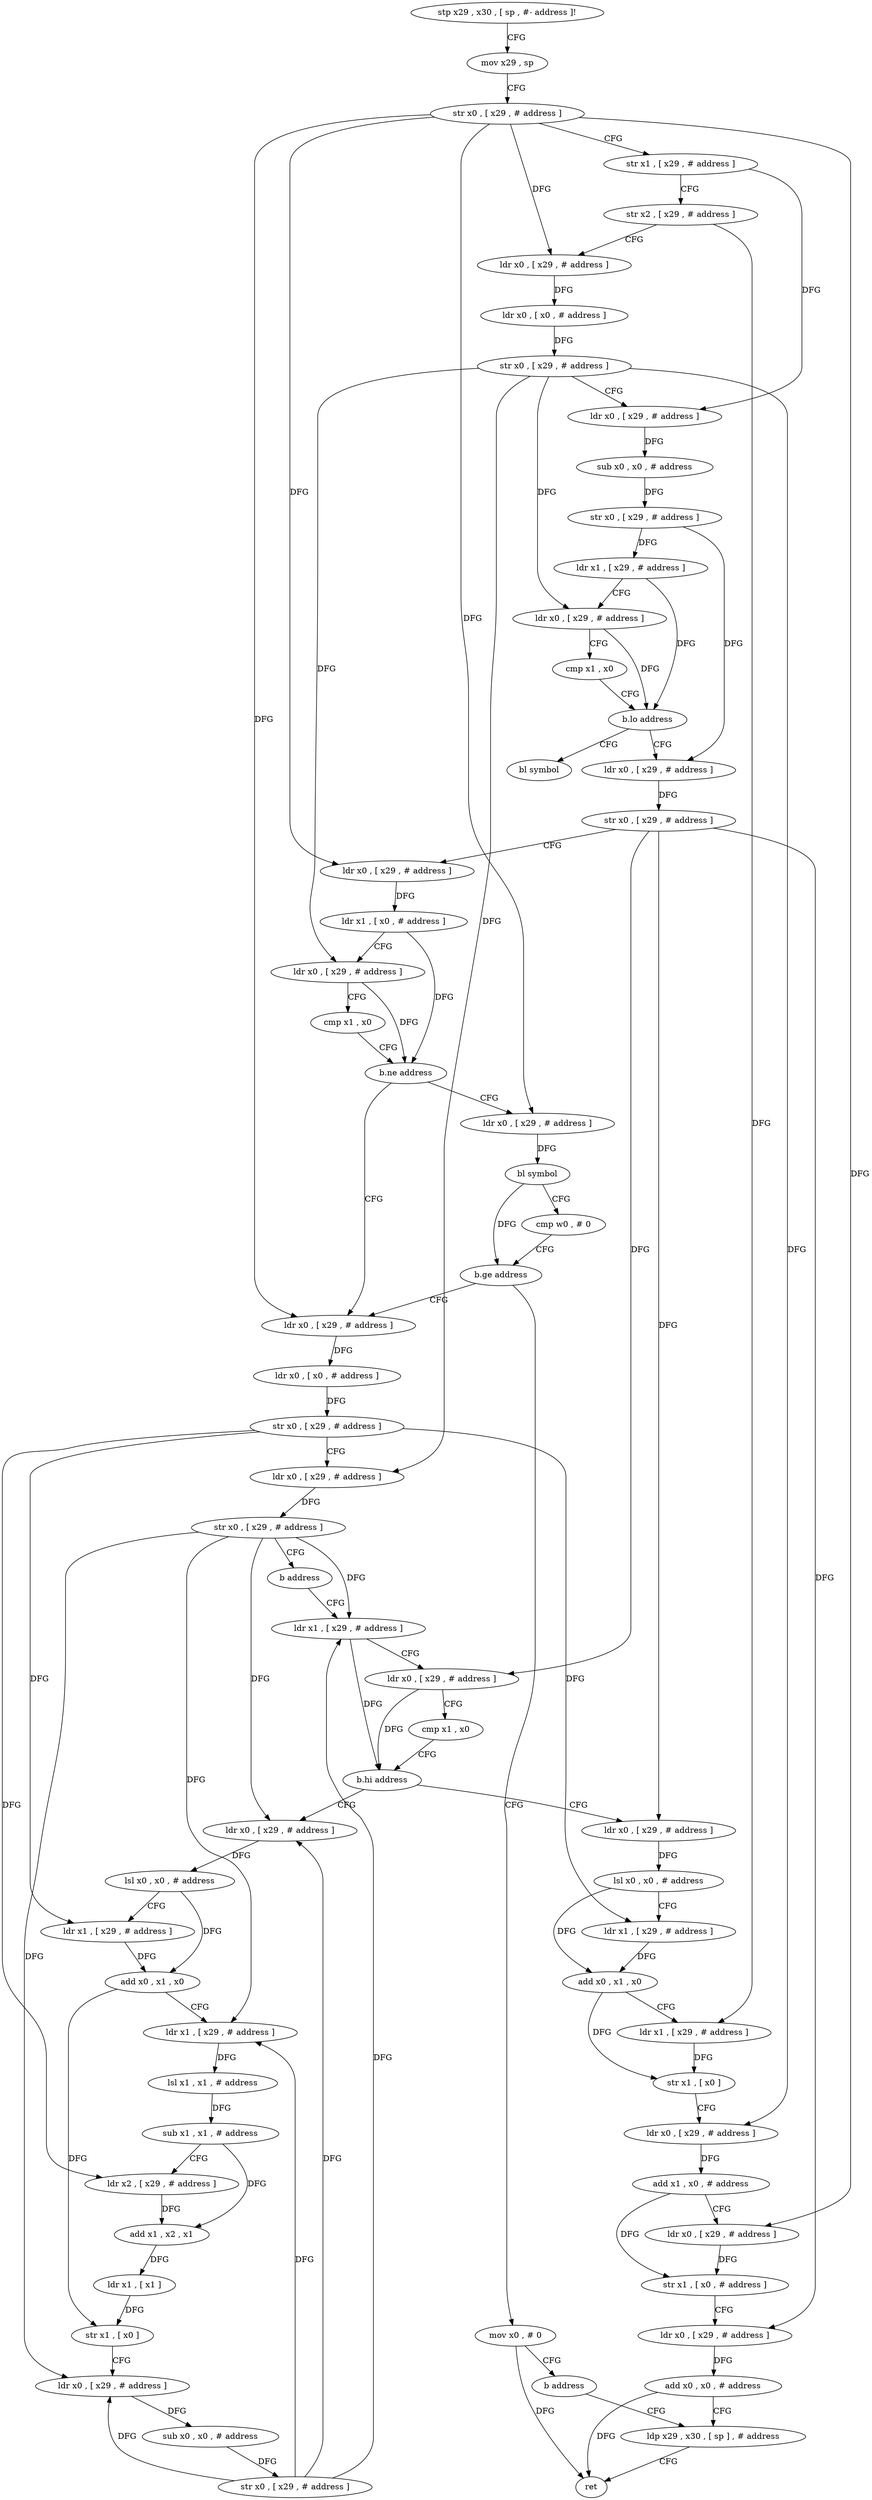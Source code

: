 digraph "func" {
"190100" [label = "stp x29 , x30 , [ sp , #- address ]!" ]
"190104" [label = "mov x29 , sp" ]
"190108" [label = "str x0 , [ x29 , # address ]" ]
"190112" [label = "str x1 , [ x29 , # address ]" ]
"190116" [label = "str x2 , [ x29 , # address ]" ]
"190120" [label = "ldr x0 , [ x29 , # address ]" ]
"190124" [label = "ldr x0 , [ x0 , # address ]" ]
"190128" [label = "str x0 , [ x29 , # address ]" ]
"190132" [label = "ldr x0 , [ x29 , # address ]" ]
"190136" [label = "sub x0 , x0 , # address" ]
"190140" [label = "str x0 , [ x29 , # address ]" ]
"190144" [label = "ldr x1 , [ x29 , # address ]" ]
"190148" [label = "ldr x0 , [ x29 , # address ]" ]
"190152" [label = "cmp x1 , x0" ]
"190156" [label = "b.lo address" ]
"190164" [label = "ldr x0 , [ x29 , # address ]" ]
"190160" [label = "bl symbol" ]
"190168" [label = "str x0 , [ x29 , # address ]" ]
"190172" [label = "ldr x0 , [ x29 , # address ]" ]
"190176" [label = "ldr x1 , [ x0 , # address ]" ]
"190180" [label = "ldr x0 , [ x29 , # address ]" ]
"190184" [label = "cmp x1 , x0" ]
"190188" [label = "b.ne address" ]
"190216" [label = "ldr x0 , [ x29 , # address ]" ]
"190192" [label = "ldr x0 , [ x29 , # address ]" ]
"190220" [label = "ldr x0 , [ x0 , # address ]" ]
"190224" [label = "str x0 , [ x29 , # address ]" ]
"190228" [label = "ldr x0 , [ x29 , # address ]" ]
"190232" [label = "str x0 , [ x29 , # address ]" ]
"190236" [label = "b address" ]
"190296" [label = "ldr x1 , [ x29 , # address ]" ]
"190196" [label = "bl symbol" ]
"190200" [label = "cmp w0 , # 0" ]
"190204" [label = "b.ge address" ]
"190208" [label = "mov x0 , # 0" ]
"190300" [label = "ldr x0 , [ x29 , # address ]" ]
"190304" [label = "cmp x1 , x0" ]
"190308" [label = "b.hi address" ]
"190240" [label = "ldr x0 , [ x29 , # address ]" ]
"190312" [label = "ldr x0 , [ x29 , # address ]" ]
"190212" [label = "b address" ]
"190360" [label = "ldp x29 , x30 , [ sp ] , # address" ]
"190244" [label = "lsl x0 , x0 , # address" ]
"190248" [label = "ldr x1 , [ x29 , # address ]" ]
"190252" [label = "add x0 , x1 , x0" ]
"190256" [label = "ldr x1 , [ x29 , # address ]" ]
"190260" [label = "lsl x1 , x1 , # address" ]
"190264" [label = "sub x1 , x1 , # address" ]
"190268" [label = "ldr x2 , [ x29 , # address ]" ]
"190272" [label = "add x1 , x2 , x1" ]
"190276" [label = "ldr x1 , [ x1 ]" ]
"190280" [label = "str x1 , [ x0 ]" ]
"190284" [label = "ldr x0 , [ x29 , # address ]" ]
"190288" [label = "sub x0 , x0 , # address" ]
"190292" [label = "str x0 , [ x29 , # address ]" ]
"190316" [label = "lsl x0 , x0 , # address" ]
"190320" [label = "ldr x1 , [ x29 , # address ]" ]
"190324" [label = "add x0 , x1 , x0" ]
"190328" [label = "ldr x1 , [ x29 , # address ]" ]
"190332" [label = "str x1 , [ x0 ]" ]
"190336" [label = "ldr x0 , [ x29 , # address ]" ]
"190340" [label = "add x1 , x0 , # address" ]
"190344" [label = "ldr x0 , [ x29 , # address ]" ]
"190348" [label = "str x1 , [ x0 , # address ]" ]
"190352" [label = "ldr x0 , [ x29 , # address ]" ]
"190356" [label = "add x0 , x0 , # address" ]
"190364" [label = "ret" ]
"190100" -> "190104" [ label = "CFG" ]
"190104" -> "190108" [ label = "CFG" ]
"190108" -> "190112" [ label = "CFG" ]
"190108" -> "190120" [ label = "DFG" ]
"190108" -> "190172" [ label = "DFG" ]
"190108" -> "190216" [ label = "DFG" ]
"190108" -> "190192" [ label = "DFG" ]
"190108" -> "190344" [ label = "DFG" ]
"190112" -> "190116" [ label = "CFG" ]
"190112" -> "190132" [ label = "DFG" ]
"190116" -> "190120" [ label = "CFG" ]
"190116" -> "190328" [ label = "DFG" ]
"190120" -> "190124" [ label = "DFG" ]
"190124" -> "190128" [ label = "DFG" ]
"190128" -> "190132" [ label = "CFG" ]
"190128" -> "190148" [ label = "DFG" ]
"190128" -> "190180" [ label = "DFG" ]
"190128" -> "190228" [ label = "DFG" ]
"190128" -> "190336" [ label = "DFG" ]
"190132" -> "190136" [ label = "DFG" ]
"190136" -> "190140" [ label = "DFG" ]
"190140" -> "190144" [ label = "DFG" ]
"190140" -> "190164" [ label = "DFG" ]
"190144" -> "190148" [ label = "CFG" ]
"190144" -> "190156" [ label = "DFG" ]
"190148" -> "190152" [ label = "CFG" ]
"190148" -> "190156" [ label = "DFG" ]
"190152" -> "190156" [ label = "CFG" ]
"190156" -> "190164" [ label = "CFG" ]
"190156" -> "190160" [ label = "CFG" ]
"190164" -> "190168" [ label = "DFG" ]
"190168" -> "190172" [ label = "CFG" ]
"190168" -> "190300" [ label = "DFG" ]
"190168" -> "190312" [ label = "DFG" ]
"190168" -> "190352" [ label = "DFG" ]
"190172" -> "190176" [ label = "DFG" ]
"190176" -> "190180" [ label = "CFG" ]
"190176" -> "190188" [ label = "DFG" ]
"190180" -> "190184" [ label = "CFG" ]
"190180" -> "190188" [ label = "DFG" ]
"190184" -> "190188" [ label = "CFG" ]
"190188" -> "190216" [ label = "CFG" ]
"190188" -> "190192" [ label = "CFG" ]
"190216" -> "190220" [ label = "DFG" ]
"190192" -> "190196" [ label = "DFG" ]
"190220" -> "190224" [ label = "DFG" ]
"190224" -> "190228" [ label = "CFG" ]
"190224" -> "190248" [ label = "DFG" ]
"190224" -> "190268" [ label = "DFG" ]
"190224" -> "190320" [ label = "DFG" ]
"190228" -> "190232" [ label = "DFG" ]
"190232" -> "190236" [ label = "CFG" ]
"190232" -> "190296" [ label = "DFG" ]
"190232" -> "190240" [ label = "DFG" ]
"190232" -> "190256" [ label = "DFG" ]
"190232" -> "190284" [ label = "DFG" ]
"190236" -> "190296" [ label = "CFG" ]
"190296" -> "190300" [ label = "CFG" ]
"190296" -> "190308" [ label = "DFG" ]
"190196" -> "190200" [ label = "CFG" ]
"190196" -> "190204" [ label = "DFG" ]
"190200" -> "190204" [ label = "CFG" ]
"190204" -> "190216" [ label = "CFG" ]
"190204" -> "190208" [ label = "CFG" ]
"190208" -> "190212" [ label = "CFG" ]
"190208" -> "190364" [ label = "DFG" ]
"190300" -> "190304" [ label = "CFG" ]
"190300" -> "190308" [ label = "DFG" ]
"190304" -> "190308" [ label = "CFG" ]
"190308" -> "190240" [ label = "CFG" ]
"190308" -> "190312" [ label = "CFG" ]
"190240" -> "190244" [ label = "DFG" ]
"190312" -> "190316" [ label = "DFG" ]
"190212" -> "190360" [ label = "CFG" ]
"190360" -> "190364" [ label = "CFG" ]
"190244" -> "190248" [ label = "CFG" ]
"190244" -> "190252" [ label = "DFG" ]
"190248" -> "190252" [ label = "DFG" ]
"190252" -> "190256" [ label = "CFG" ]
"190252" -> "190280" [ label = "DFG" ]
"190256" -> "190260" [ label = "DFG" ]
"190260" -> "190264" [ label = "DFG" ]
"190264" -> "190268" [ label = "CFG" ]
"190264" -> "190272" [ label = "DFG" ]
"190268" -> "190272" [ label = "DFG" ]
"190272" -> "190276" [ label = "DFG" ]
"190276" -> "190280" [ label = "DFG" ]
"190280" -> "190284" [ label = "CFG" ]
"190284" -> "190288" [ label = "DFG" ]
"190288" -> "190292" [ label = "DFG" ]
"190292" -> "190296" [ label = "DFG" ]
"190292" -> "190240" [ label = "DFG" ]
"190292" -> "190256" [ label = "DFG" ]
"190292" -> "190284" [ label = "DFG" ]
"190316" -> "190320" [ label = "CFG" ]
"190316" -> "190324" [ label = "DFG" ]
"190320" -> "190324" [ label = "DFG" ]
"190324" -> "190328" [ label = "CFG" ]
"190324" -> "190332" [ label = "DFG" ]
"190328" -> "190332" [ label = "DFG" ]
"190332" -> "190336" [ label = "CFG" ]
"190336" -> "190340" [ label = "DFG" ]
"190340" -> "190344" [ label = "CFG" ]
"190340" -> "190348" [ label = "DFG" ]
"190344" -> "190348" [ label = "DFG" ]
"190348" -> "190352" [ label = "CFG" ]
"190352" -> "190356" [ label = "DFG" ]
"190356" -> "190360" [ label = "CFG" ]
"190356" -> "190364" [ label = "DFG" ]
}
